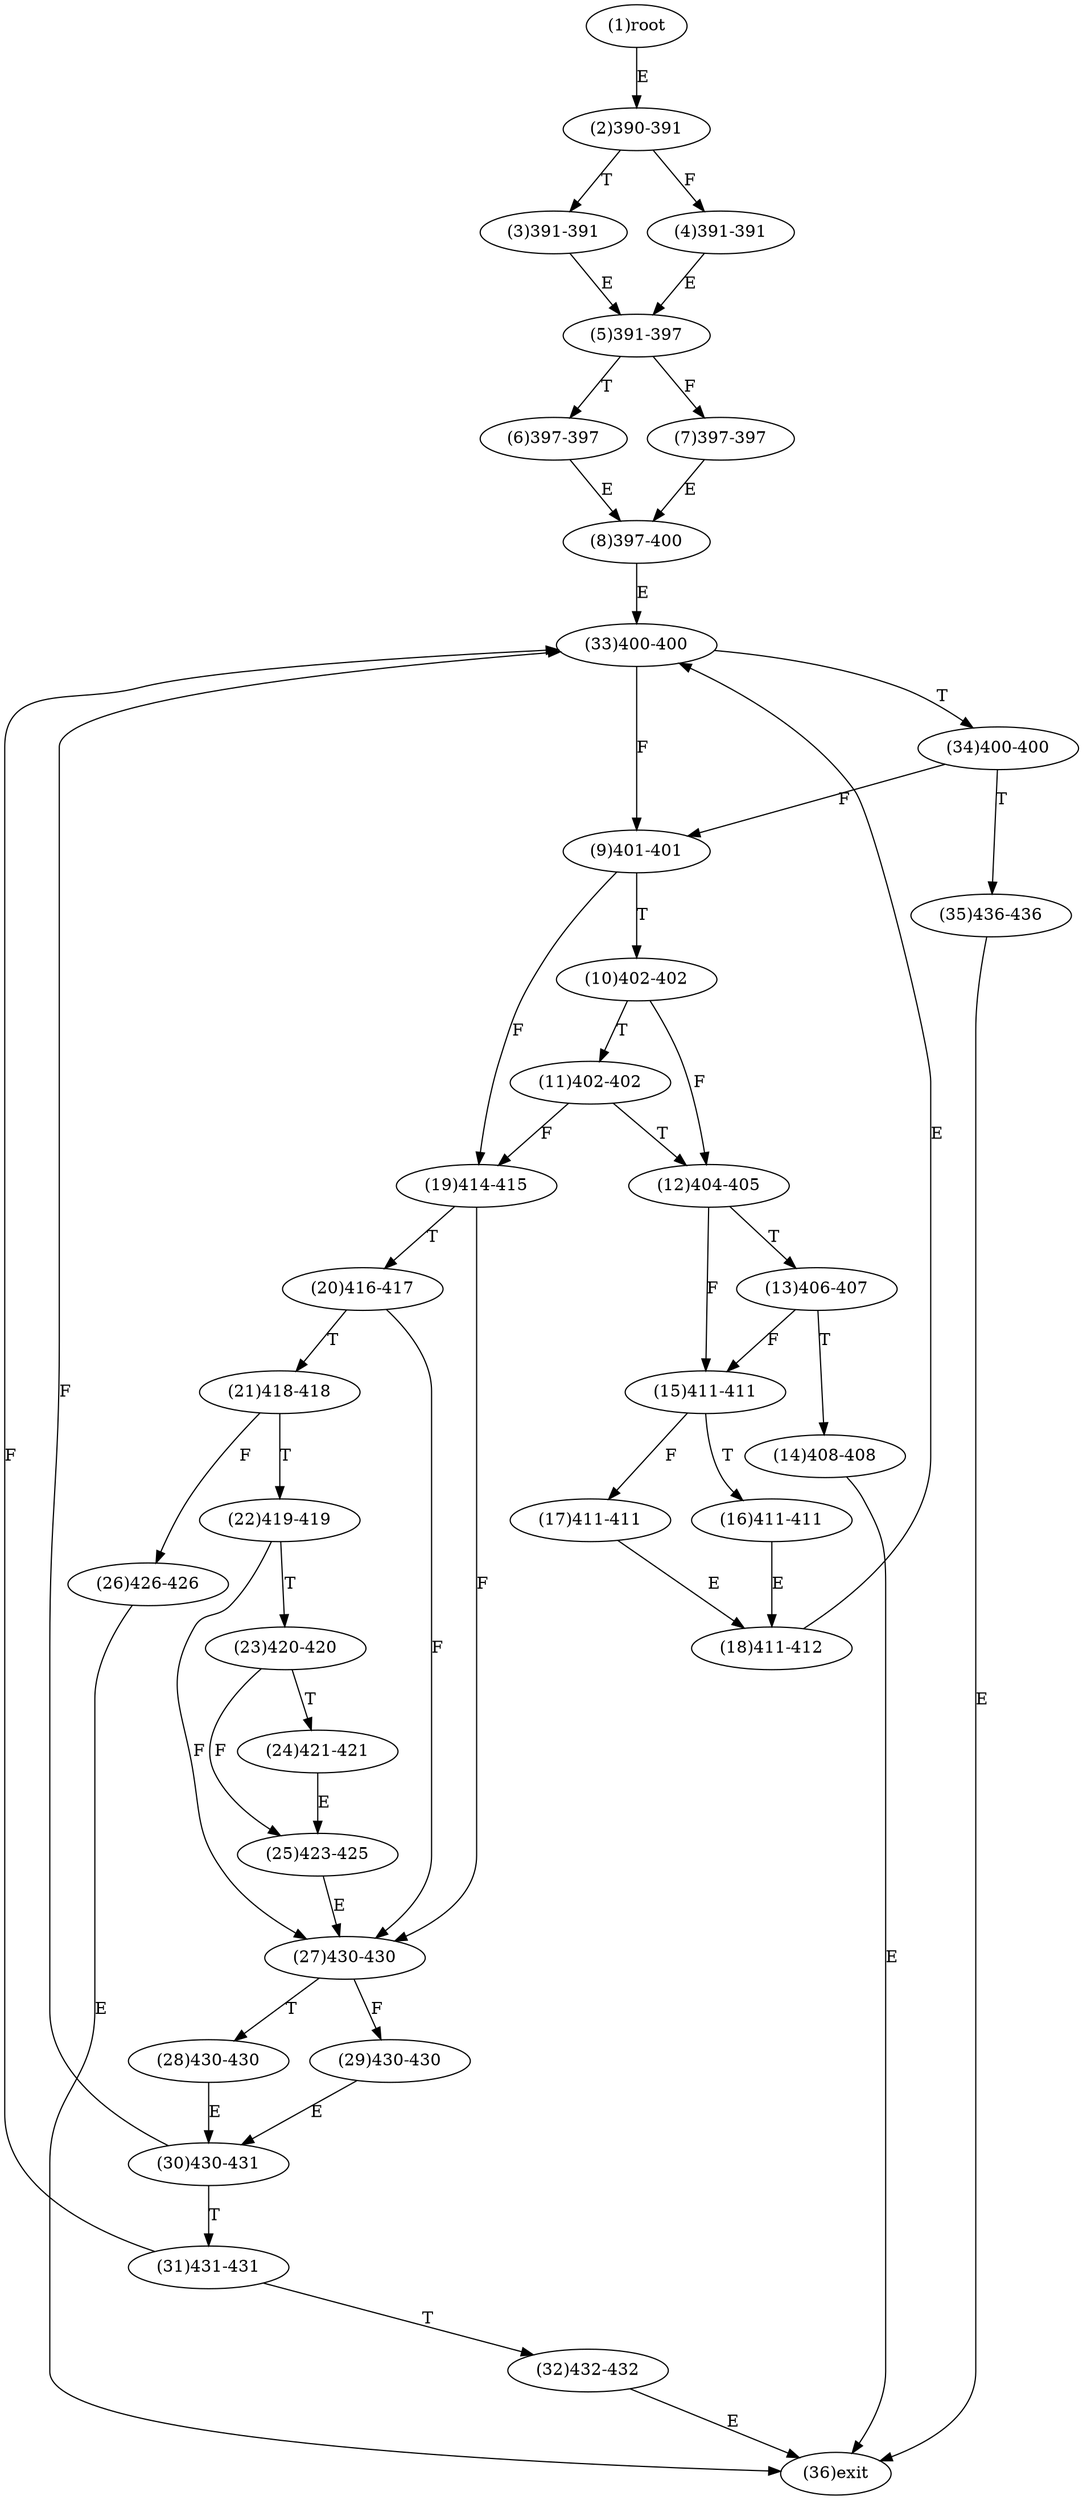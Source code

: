 digraph "" { 
1[ label="(1)root"];
2[ label="(2)390-391"];
3[ label="(3)391-391"];
4[ label="(4)391-391"];
5[ label="(5)391-397"];
6[ label="(6)397-397"];
7[ label="(7)397-397"];
8[ label="(8)397-400"];
9[ label="(9)401-401"];
10[ label="(10)402-402"];
11[ label="(11)402-402"];
12[ label="(12)404-405"];
13[ label="(13)406-407"];
14[ label="(14)408-408"];
15[ label="(15)411-411"];
17[ label="(17)411-411"];
16[ label="(16)411-411"];
19[ label="(19)414-415"];
18[ label="(18)411-412"];
21[ label="(21)418-418"];
20[ label="(20)416-417"];
23[ label="(23)420-420"];
22[ label="(22)419-419"];
25[ label="(25)423-425"];
24[ label="(24)421-421"];
27[ label="(27)430-430"];
26[ label="(26)426-426"];
29[ label="(29)430-430"];
28[ label="(28)430-430"];
31[ label="(31)431-431"];
30[ label="(30)430-431"];
34[ label="(34)400-400"];
35[ label="(35)436-436"];
32[ label="(32)432-432"];
33[ label="(33)400-400"];
36[ label="(36)exit"];
1->2[ label="E"];
2->4[ label="F"];
2->3[ label="T"];
3->5[ label="E"];
4->5[ label="E"];
5->7[ label="F"];
5->6[ label="T"];
6->8[ label="E"];
7->8[ label="E"];
8->33[ label="E"];
9->19[ label="F"];
9->10[ label="T"];
10->12[ label="F"];
10->11[ label="T"];
11->19[ label="F"];
11->12[ label="T"];
12->15[ label="F"];
12->13[ label="T"];
13->15[ label="F"];
13->14[ label="T"];
14->36[ label="E"];
15->17[ label="F"];
15->16[ label="T"];
16->18[ label="E"];
17->18[ label="E"];
18->33[ label="E"];
19->27[ label="F"];
19->20[ label="T"];
20->27[ label="F"];
20->21[ label="T"];
21->26[ label="F"];
21->22[ label="T"];
22->27[ label="F"];
22->23[ label="T"];
23->25[ label="F"];
23->24[ label="T"];
24->25[ label="E"];
25->27[ label="E"];
26->36[ label="E"];
27->29[ label="F"];
27->28[ label="T"];
28->30[ label="E"];
29->30[ label="E"];
30->33[ label="F"];
30->31[ label="T"];
31->33[ label="F"];
31->32[ label="T"];
32->36[ label="E"];
33->9[ label="F"];
33->34[ label="T"];
34->9[ label="F"];
34->35[ label="T"];
35->36[ label="E"];
}